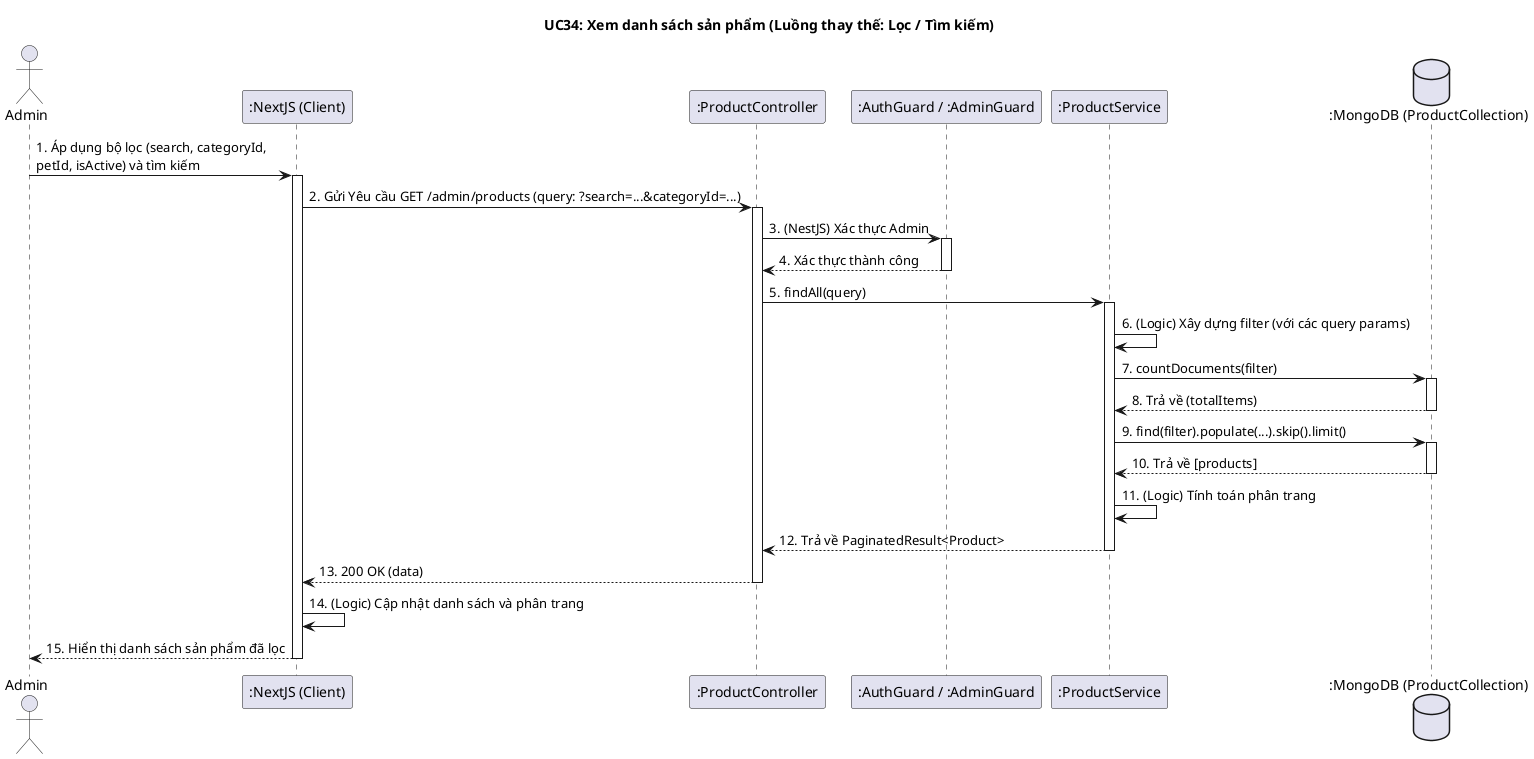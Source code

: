 @startuml
title UC34: Xem danh sách sản phẩm (Luồng thay thế: Lọc / Tìm kiếm)

actor Admin
participant ":NextJS (Client)" as Client
participant ":ProductController" as Controller
participant ":AuthGuard / :AdminGuard" as Guards
participant ":ProductService" as Service
database ":MongoDB (ProductCollection)" as DB

Admin -> Client: 1. Áp dụng bộ lọc (search, categoryId, \npetId, isActive) và tìm kiếm
activate Client

Client -> Controller: 2. Gửi Yêu cầu GET /admin/products (query: ?search=...&categoryId=...)
activate Controller

Controller -> Guards: 3. (NestJS) Xác thực Admin
activate Guards
Guards --> Controller: 4. Xác thực thành công
deactivate Guards

Controller -> Service: 5. findAll(query)
activate Service

Service -> Service: 6. (Logic) Xây dựng filter (với các query params)
Service -> DB: 7. countDocuments(filter)
activate DB
DB --> Service: 8. Trả về (totalItems)
deactivate DB

Service -> DB: 9. find(filter).populate(...).skip().limit()
activate DB
DB --> Service: 10. Trả về [products]
deactivate DB

Service -> Service: 11. (Logic) Tính toán phân trang
Service --> Controller: 12. Trả về PaginatedResult<Product>
deactivate Service

Controller --> Client: 13. 200 OK (data)
deactivate Controller

Client -> Client: 14. (Logic) Cập nhật danh sách và phân trang
Client --> Admin: 15. Hiển thị danh sách sản phẩm đã lọc
deactivate Client

@enduml
